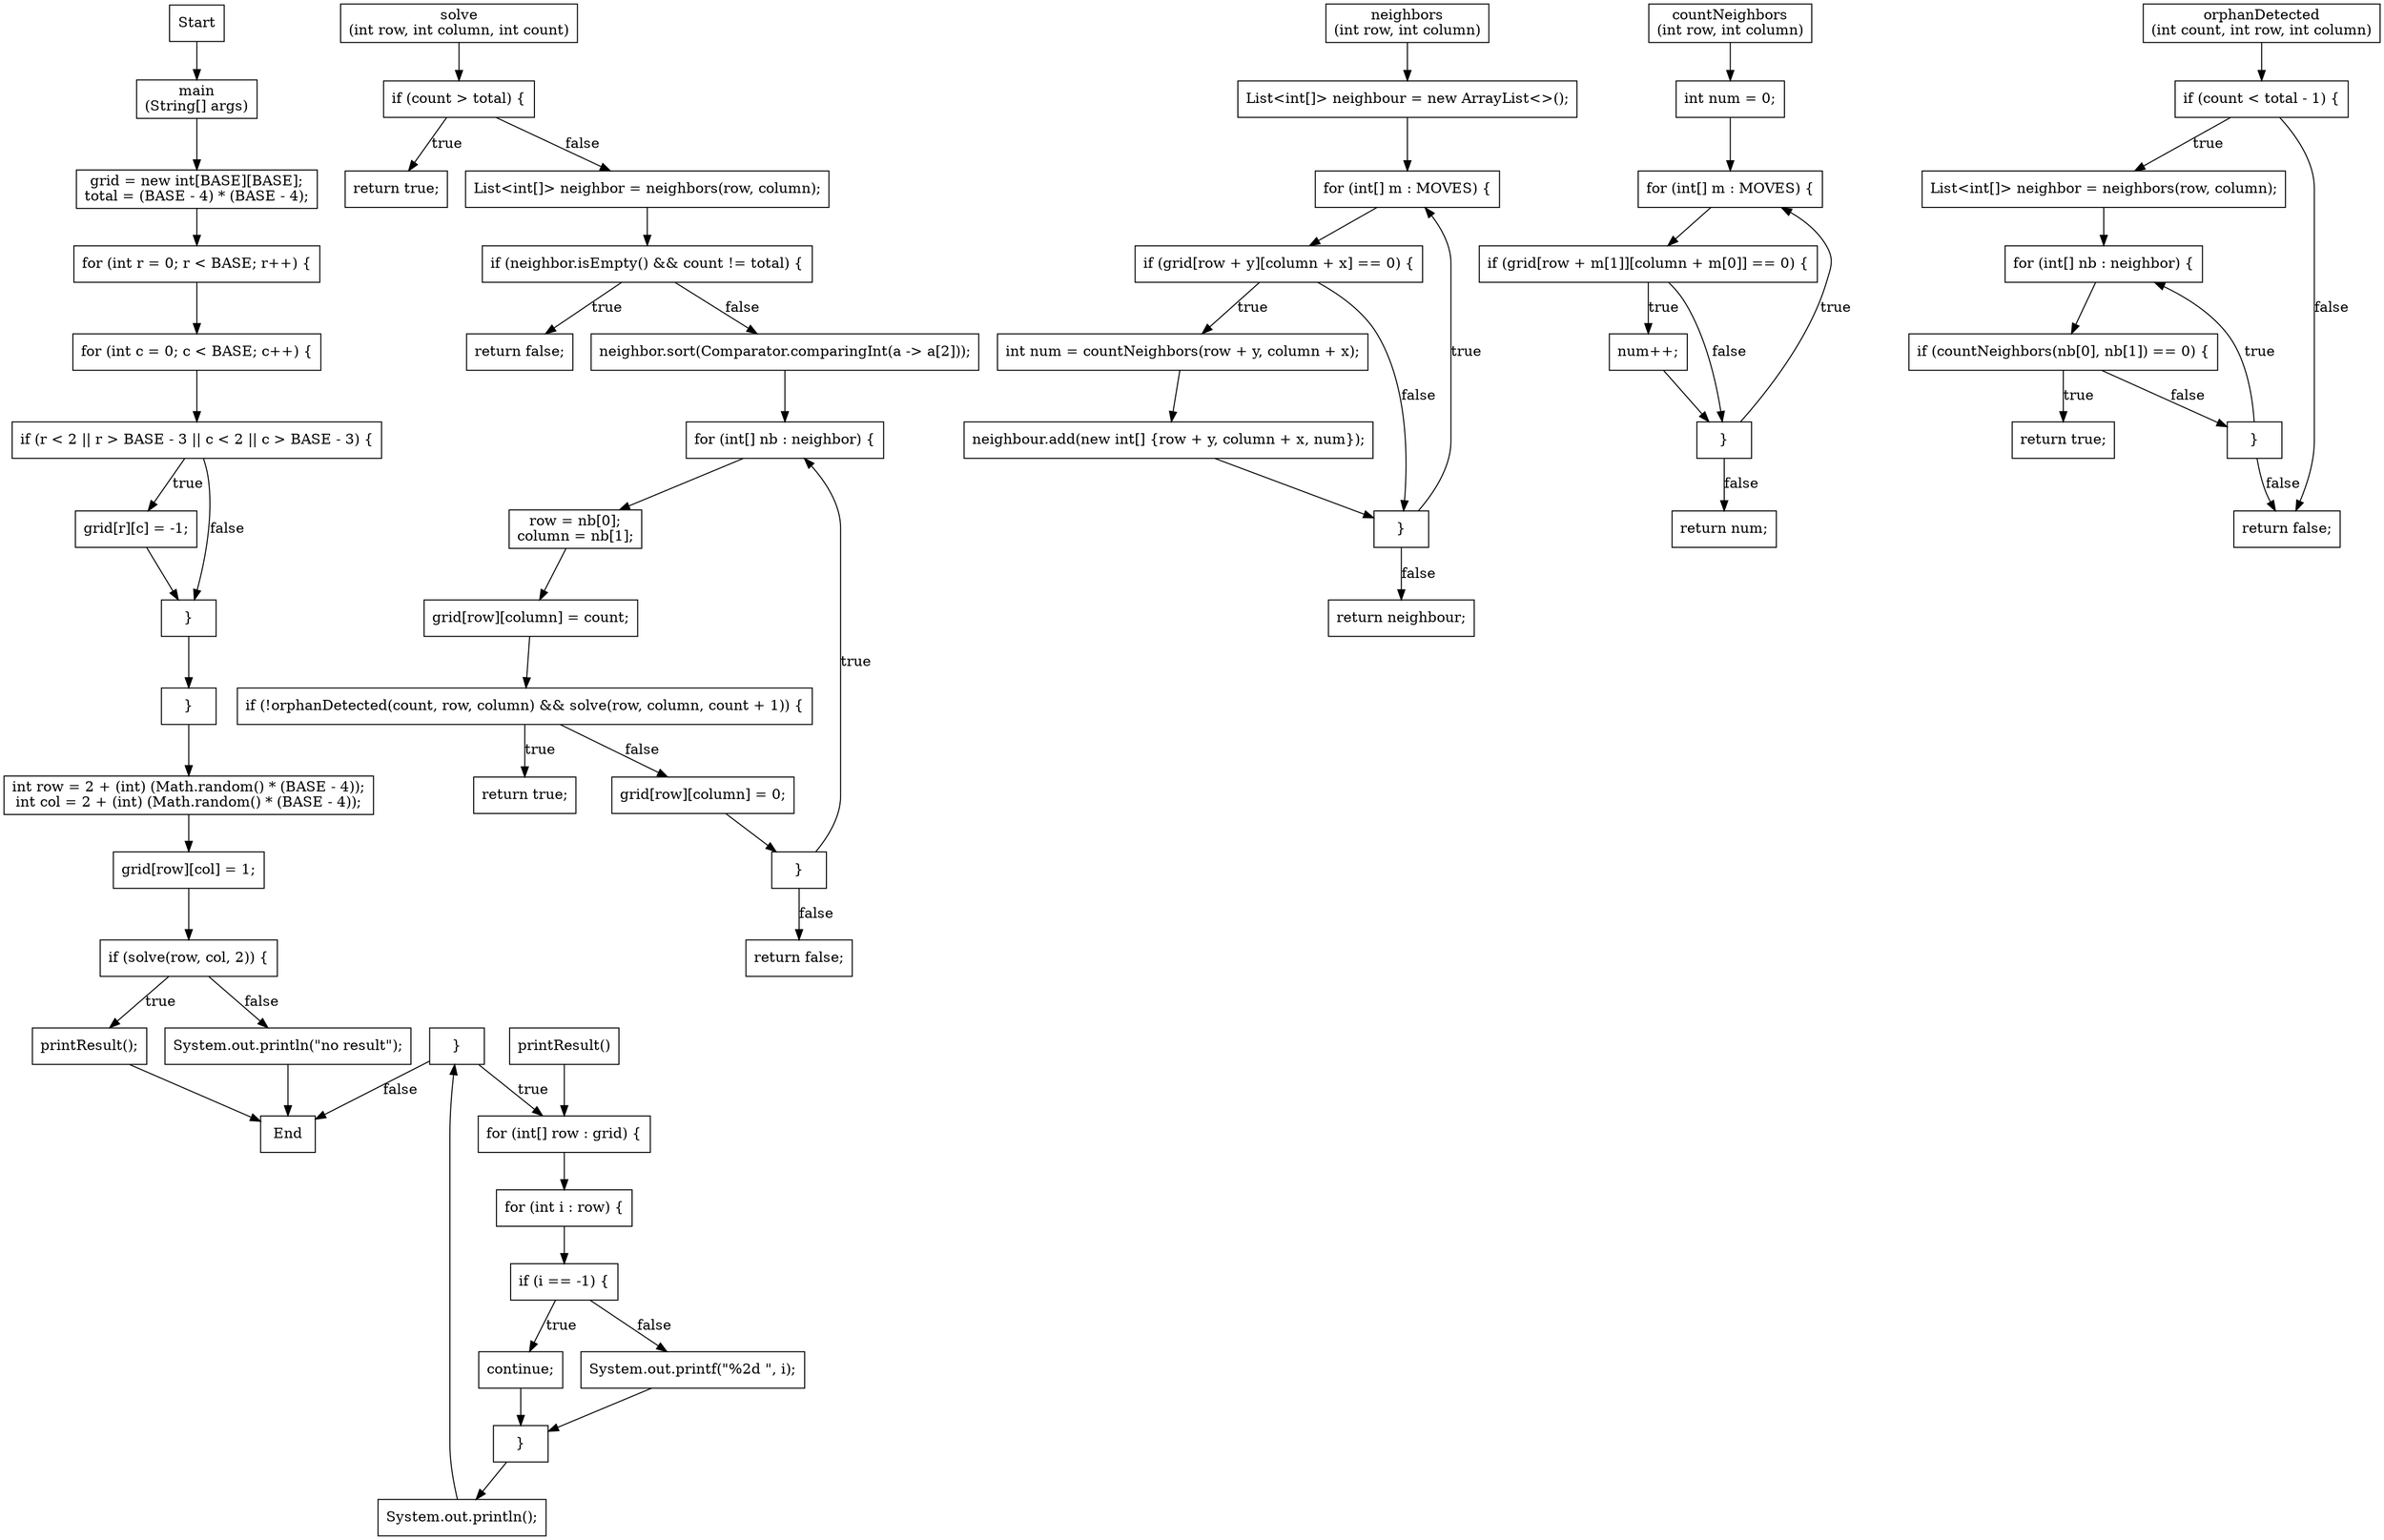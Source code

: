 digraph KnightsTour {
    node [shape=box];

    // Entry point
    start [label="Start"];

    // Main method
    main [label="main\n(String[] args)"];
    initGrid [label="grid = new int[BASE][BASE];\ntotal = (BASE - 4) * (BASE - 4);"];
    initLoop1 [label="for (int r = 0; r < BASE; r++) {"];
    initLoop2 [label="for (int c = 0; c < BASE; c++) {"];
    initCondition [label="if (r < 2 || r > BASE - 3 || c < 2 || c > BASE - 3) {"];
    initAssign [label="grid[r][c] = -1;"];
    initEndLoop2 [label="}"];
    initEndLoop1 [label="}"];
    initRowCol [label="int row = 2 + (int) (Math.random() * (BASE - 4));\nint col = 2 + (int) (Math.random() * (BASE - 4));"];
    initFirstMove [label="grid[row][col] = 1;"];
    solveCall [label="if (solve(row, col, 2)) {"];
    printResult [label="printResult();"];
    noResult [label="System.out.println(\"no result\");"];
    mainEnd [label="End"];

    // Solve method
    solve [label="solve\n(int row, int column, int count)"];
    solveCondition1 [label="if (count > total) {"];
    solveReturnTrue [label="return true;"];
    solveNeighbors [label="List<int[]> neighbor = neighbors(row, column);"];
    solveCondition2 [label="if (neighbor.isEmpty() && count != total) {"];
    solveReturnFalse1 [label="return false;"];
    solveSort [label="neighbor.sort(Comparator.comparingInt(a -> a[2]));"];
    solveLoop [label="for (int[] nb : neighbor) {"];
    solveAssignRowCol [label="row = nb[0];\ncolumn = nb[1];"];
    solveAssignGrid [label="grid[row][column] = count;"];
    solveOrphanCheck [label="if (!orphanDetected(count, row, column) && solve(row, column, count + 1)) {"];
    solveReturnTrue2 [label="return true;"];
    solveResetGrid [label="grid[row][column] = 0;"];
    solveEndLoop [label="}"];
    solveReturnFalse2 [label="return false;"];

    // Neighbors method
    neighbors [label="neighbors\n(int row, int column)"];
    neighborsInit [label="List<int[]> neighbour = new ArrayList<>();"];
    neighborsLoop [label="for (int[] m : MOVES) {"];
    neighborsCondition [label="if (grid[row + y][column + x] == 0) {"];
    neighborsCount [label="int num = countNeighbors(row + y, column + x);"];
    neighborsAdd [label="neighbour.add(new int[] {row + y, column + x, num});"];
    neighborsEndLoop [label="}"];
    neighborsReturn [label="return neighbour;"];

    // CountNeighbors method
    countNeighbors [label="countNeighbors\n(int row, int column)"];
    countNeighborsInit [label="int num = 0;"];
    countNeighborsLoop [label="for (int[] m : MOVES) {"];
    countNeighborsCondition [label="if (grid[row + m[1]][column + m[0]] == 0) {"];
    countNeighborsInc [label="num++;"];
    countNeighborsEndLoop [label="}"];
    countNeighborsReturn [label="return num;"];

    // OrphanDetected method
    orphanDetected [label="orphanDetected\n(int count, int row, int column)"];
    orphanDetectedCondition1 [label="if (count < total - 1) {"];
    orphanDetectedNeighbors [label="List<int[]> neighbor = neighbors(row, column);"];
    orphanDetectedLoop [label="for (int[] nb : neighbor) {"];
    orphanDetectedCondition2 [label="if (countNeighbors(nb[0], nb[1]) == 0) {"];
    orphanDetectedReturnTrue [label="return true;"];
    orphanDetectedEndLoop [label="}"];
    orphanDetectedReturnFalse [label="return false;"];

    // PrintResult method
    printResultMethod [label="printResult()"];
    printResultLoop1 [label="for (int[] row : grid) {"];
    printResultLoop2 [label="for (int i : row) {"];
    printResultCondition [label="if (i == -1) {"];
    printResultContinue [label="continue;"];
    printResultPrint [label="System.out.printf(\"%2d \", i);"];
    printResultEndLoop2 [label="}"];
    printResultPrintln [label="System.out.println();"];
    printResultEndLoop1 [label="}"];

    // Edges
    start -> main;
    main -> initGrid;
    initGrid -> initLoop1;
    initLoop1 -> initLoop2;
    initLoop2 -> initCondition;
    initCondition -> initAssign [label="true"];
    initAssign -> initEndLoop2;
    initCondition -> initEndLoop2 [label="false"];
    initEndLoop2 -> initEndLoop1;
    initEndLoop1 -> initRowCol;
    initRowCol -> initFirstMove;
    initFirstMove -> solveCall;
    solveCall -> printResult [label="true"];
    solveCall -> noResult [label="false"];
    printResult -> mainEnd;
    noResult -> mainEnd;

    solve -> solveCondition1;
    solveCondition1 -> solveReturnTrue [label="true"];
    solveCondition1 -> solveNeighbors [label="false"];
    solveNeighbors -> solveCondition2;
    solveCondition2 -> solveReturnFalse1 [label="true"];
    solveCondition2 -> solveSort [label="false"];
    solveSort -> solveLoop;
    solveLoop -> solveAssignRowCol;
    solveAssignRowCol -> solveAssignGrid;
    solveAssignGrid -> solveOrphanCheck;
    solveOrphanCheck -> solveReturnTrue2 [label="true"];
    solveOrphanCheck -> solveResetGrid [label="false"];
    solveResetGrid -> solveEndLoop;
    solveEndLoop -> solveLoop [label="true"];
    solveEndLoop -> solveReturnFalse2 [label="false"];

    neighbors -> neighborsInit;
    neighborsInit -> neighborsLoop;
    neighborsLoop -> neighborsCondition;
    neighborsCondition -> neighborsCount [label="true"];
    neighborsCount -> neighborsAdd;
    neighborsAdd -> neighborsEndLoop;
    neighborsCondition -> neighborsEndLoop [label="false"];
    neighborsEndLoop -> neighborsLoop [label="true"];
    neighborsEndLoop -> neighborsReturn [label="false"];

    countNeighbors -> countNeighborsInit;
    countNeighborsInit -> countNeighborsLoop;
    countNeighborsLoop -> countNeighborsCondition;
    countNeighborsCondition -> countNeighborsInc [label="true"];
    countNeighborsInc -> countNeighborsEndLoop;
    countNeighborsCondition -> countNeighborsEndLoop [label="false"];
    countNeighborsEndLoop -> countNeighborsLoop [label="true"];
    countNeighborsEndLoop -> countNeighborsReturn [label="false"];

    orphanDetected -> orphanDetectedCondition1;
    orphanDetectedCondition1 -> orphanDetectedNeighbors [label="true"];
    orphanDetectedNeighbors -> orphanDetectedLoop;
    orphanDetectedLoop -> orphanDetectedCondition2;
    orphanDetectedCondition2 -> orphanDetectedReturnTrue [label="true"];
    orphanDetectedCondition2 -> orphanDetectedEndLoop [label="false"];
    orphanDetectedEndLoop -> orphanDetectedLoop [label="true"];
    orphanDetectedEndLoop -> orphanDetectedReturnFalse [label="false"];
    orphanDetectedCondition1 -> orphanDetectedReturnFalse [label="false"];

    printResultMethod -> printResultLoop1;
    printResultLoop1 -> printResultLoop2;
    printResultLoop2 -> printResultCondition;
    printResultCondition -> printResultContinue [label="true"];
    printResultContinue -> printResultEndLoop2;
    printResultCondition -> printResultPrint [label="false"];
    printResultPrint -> printResultEndLoop2;
    printResultEndLoop2 -> printResultPrintln;
    printResultPrintln -> printResultEndLoop1;
    printResultEndLoop1 -> printResultLoop1 [label="true"];
    printResultEndLoop1 -> mainEnd [label="false"];
}
